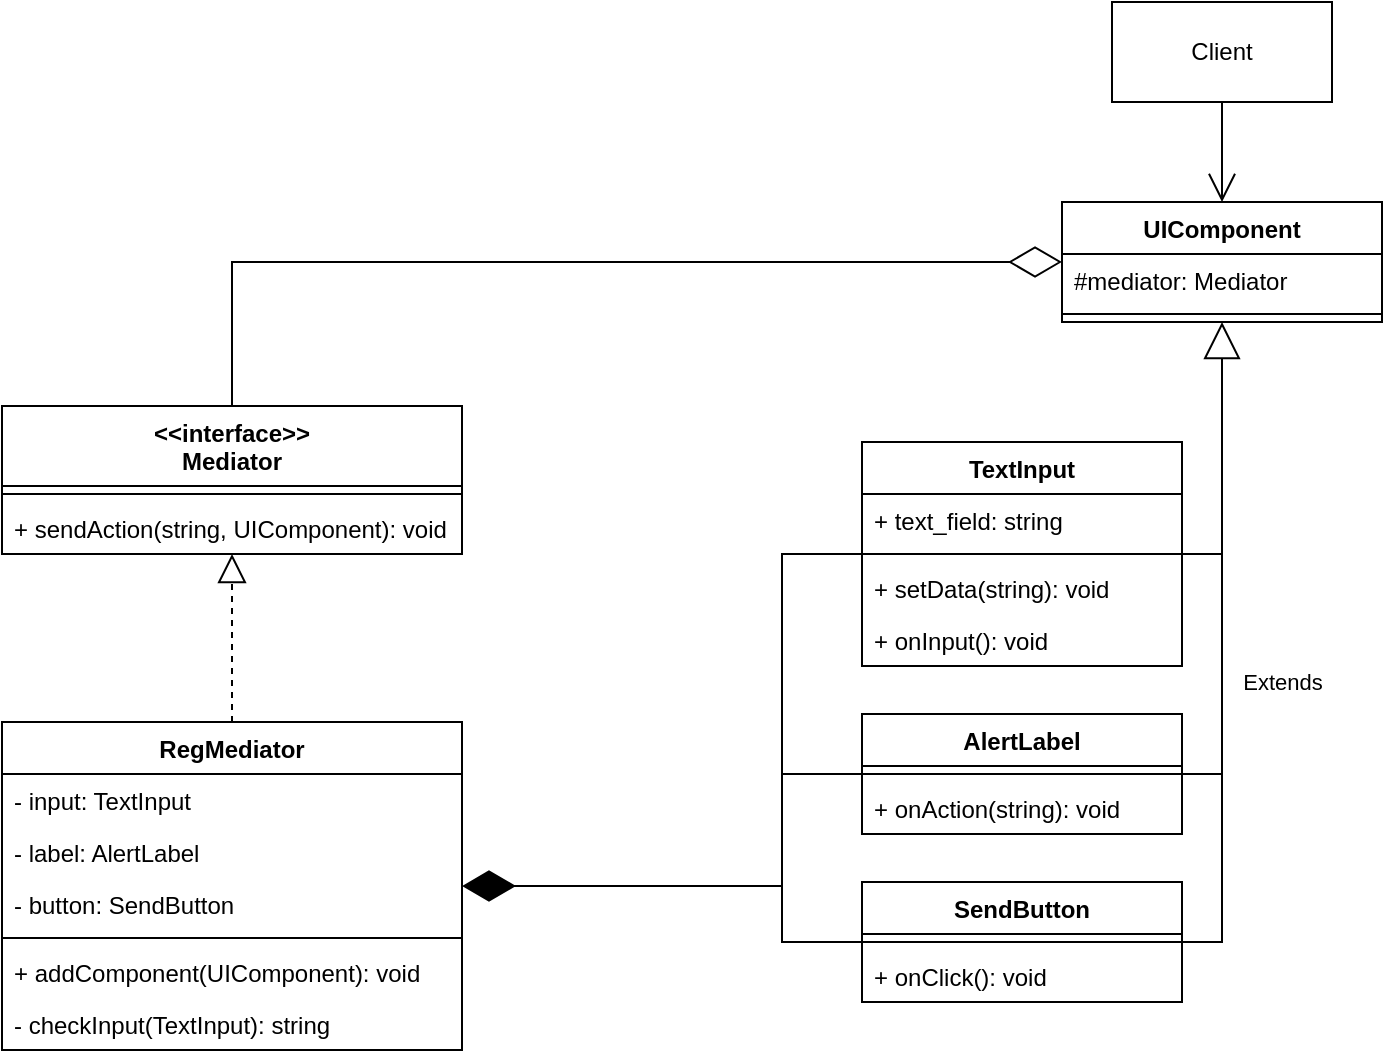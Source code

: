 <mxfile version="21.3.3" type="device">
  <diagram id="C5RBs43oDa-KdzZeNtuy" name="Page-1">
    <mxGraphModel dx="1050" dy="581" grid="1" gridSize="10" guides="1" tooltips="1" connect="1" arrows="1" fold="1" page="1" pageScale="1" pageWidth="827" pageHeight="1169" math="0" shadow="0">
      <root>
        <mxCell id="WIyWlLk6GJQsqaUBKTNV-0" />
        <mxCell id="WIyWlLk6GJQsqaUBKTNV-1" parent="WIyWlLk6GJQsqaUBKTNV-0" />
        <mxCell id="GQACmn0jV0vaVqxmoJ_N-4" value="Client" style="html=1;whiteSpace=wrap;" parent="WIyWlLk6GJQsqaUBKTNV-1" vertex="1">
          <mxGeometry x="685" y="40" width="110" height="50" as="geometry" />
        </mxCell>
        <mxCell id="rb7w-Ha4YxeDnHHOrzNe-0" value="&amp;lt;&amp;lt;interface&amp;gt;&amp;gt;&lt;br&gt;Mediator" style="swimlane;fontStyle=1;align=center;verticalAlign=top;childLayout=stackLayout;horizontal=1;startSize=40;horizontalStack=0;resizeParent=1;resizeParentMax=0;resizeLast=0;collapsible=1;marginBottom=0;whiteSpace=wrap;html=1;" vertex="1" parent="WIyWlLk6GJQsqaUBKTNV-1">
          <mxGeometry x="130" y="242" width="230" height="74" as="geometry" />
        </mxCell>
        <mxCell id="rb7w-Ha4YxeDnHHOrzNe-2" value="" style="line;strokeWidth=1;fillColor=none;align=left;verticalAlign=middle;spacingTop=-1;spacingLeft=3;spacingRight=3;rotatable=0;labelPosition=right;points=[];portConstraint=eastwest;strokeColor=inherit;" vertex="1" parent="rb7w-Ha4YxeDnHHOrzNe-0">
          <mxGeometry y="40" width="230" height="8" as="geometry" />
        </mxCell>
        <mxCell id="rb7w-Ha4YxeDnHHOrzNe-3" value="+ sendAction(string, UIComponent): void" style="text;strokeColor=none;fillColor=none;align=left;verticalAlign=top;spacingLeft=4;spacingRight=4;overflow=hidden;rotatable=0;points=[[0,0.5],[1,0.5]];portConstraint=eastwest;whiteSpace=wrap;html=1;" vertex="1" parent="rb7w-Ha4YxeDnHHOrzNe-0">
          <mxGeometry y="48" width="230" height="26" as="geometry" />
        </mxCell>
        <mxCell id="rb7w-Ha4YxeDnHHOrzNe-4" value="UIComponent" style="swimlane;fontStyle=1;align=center;verticalAlign=top;childLayout=stackLayout;horizontal=1;startSize=26;horizontalStack=0;resizeParent=1;resizeParentMax=0;resizeLast=0;collapsible=1;marginBottom=0;whiteSpace=wrap;html=1;" vertex="1" parent="WIyWlLk6GJQsqaUBKTNV-1">
          <mxGeometry x="660" y="140" width="160" height="60" as="geometry" />
        </mxCell>
        <mxCell id="rb7w-Ha4YxeDnHHOrzNe-5" value="#mediator: Mediator" style="text;strokeColor=none;fillColor=none;align=left;verticalAlign=top;spacingLeft=4;spacingRight=4;overflow=hidden;rotatable=0;points=[[0,0.5],[1,0.5]];portConstraint=eastwest;whiteSpace=wrap;html=1;" vertex="1" parent="rb7w-Ha4YxeDnHHOrzNe-4">
          <mxGeometry y="26" width="160" height="26" as="geometry" />
        </mxCell>
        <mxCell id="rb7w-Ha4YxeDnHHOrzNe-6" value="" style="line;strokeWidth=1;fillColor=none;align=left;verticalAlign=middle;spacingTop=-1;spacingLeft=3;spacingRight=3;rotatable=0;labelPosition=right;points=[];portConstraint=eastwest;strokeColor=inherit;" vertex="1" parent="rb7w-Ha4YxeDnHHOrzNe-4">
          <mxGeometry y="52" width="160" height="8" as="geometry" />
        </mxCell>
        <mxCell id="rb7w-Ha4YxeDnHHOrzNe-8" value="TextInput" style="swimlane;fontStyle=1;align=center;verticalAlign=top;childLayout=stackLayout;horizontal=1;startSize=26;horizontalStack=0;resizeParent=1;resizeParentMax=0;resizeLast=0;collapsible=1;marginBottom=0;whiteSpace=wrap;html=1;" vertex="1" parent="WIyWlLk6GJQsqaUBKTNV-1">
          <mxGeometry x="560" y="260" width="160" height="112" as="geometry" />
        </mxCell>
        <mxCell id="rb7w-Ha4YxeDnHHOrzNe-9" value="+ text_field: string" style="text;strokeColor=none;fillColor=none;align=left;verticalAlign=top;spacingLeft=4;spacingRight=4;overflow=hidden;rotatable=0;points=[[0,0.5],[1,0.5]];portConstraint=eastwest;whiteSpace=wrap;html=1;" vertex="1" parent="rb7w-Ha4YxeDnHHOrzNe-8">
          <mxGeometry y="26" width="160" height="26" as="geometry" />
        </mxCell>
        <mxCell id="rb7w-Ha4YxeDnHHOrzNe-10" value="" style="line;strokeWidth=1;fillColor=none;align=left;verticalAlign=middle;spacingTop=-1;spacingLeft=3;spacingRight=3;rotatable=0;labelPosition=right;points=[];portConstraint=eastwest;strokeColor=inherit;" vertex="1" parent="rb7w-Ha4YxeDnHHOrzNe-8">
          <mxGeometry y="52" width="160" height="8" as="geometry" />
        </mxCell>
        <mxCell id="rb7w-Ha4YxeDnHHOrzNe-11" value="+ setData(string): void" style="text;strokeColor=none;fillColor=none;align=left;verticalAlign=top;spacingLeft=4;spacingRight=4;overflow=hidden;rotatable=0;points=[[0,0.5],[1,0.5]];portConstraint=eastwest;whiteSpace=wrap;html=1;" vertex="1" parent="rb7w-Ha4YxeDnHHOrzNe-8">
          <mxGeometry y="60" width="160" height="26" as="geometry" />
        </mxCell>
        <mxCell id="rb7w-Ha4YxeDnHHOrzNe-12" value="+ onInput(): void" style="text;strokeColor=none;fillColor=none;align=left;verticalAlign=top;spacingLeft=4;spacingRight=4;overflow=hidden;rotatable=0;points=[[0,0.5],[1,0.5]];portConstraint=eastwest;whiteSpace=wrap;html=1;" vertex="1" parent="rb7w-Ha4YxeDnHHOrzNe-8">
          <mxGeometry y="86" width="160" height="26" as="geometry" />
        </mxCell>
        <mxCell id="rb7w-Ha4YxeDnHHOrzNe-13" value="AlertLabel" style="swimlane;fontStyle=1;align=center;verticalAlign=top;childLayout=stackLayout;horizontal=1;startSize=26;horizontalStack=0;resizeParent=1;resizeParentMax=0;resizeLast=0;collapsible=1;marginBottom=0;whiteSpace=wrap;html=1;" vertex="1" parent="WIyWlLk6GJQsqaUBKTNV-1">
          <mxGeometry x="560" y="396" width="160" height="60" as="geometry" />
        </mxCell>
        <mxCell id="rb7w-Ha4YxeDnHHOrzNe-15" value="" style="line;strokeWidth=1;fillColor=none;align=left;verticalAlign=middle;spacingTop=-1;spacingLeft=3;spacingRight=3;rotatable=0;labelPosition=right;points=[];portConstraint=eastwest;strokeColor=inherit;" vertex="1" parent="rb7w-Ha4YxeDnHHOrzNe-13">
          <mxGeometry y="26" width="160" height="8" as="geometry" />
        </mxCell>
        <mxCell id="rb7w-Ha4YxeDnHHOrzNe-16" value="+ onAction(string): void" style="text;strokeColor=none;fillColor=none;align=left;verticalAlign=top;spacingLeft=4;spacingRight=4;overflow=hidden;rotatable=0;points=[[0,0.5],[1,0.5]];portConstraint=eastwest;whiteSpace=wrap;html=1;" vertex="1" parent="rb7w-Ha4YxeDnHHOrzNe-13">
          <mxGeometry y="34" width="160" height="26" as="geometry" />
        </mxCell>
        <mxCell id="rb7w-Ha4YxeDnHHOrzNe-17" value="SendButton" style="swimlane;fontStyle=1;align=center;verticalAlign=top;childLayout=stackLayout;horizontal=1;startSize=26;horizontalStack=0;resizeParent=1;resizeParentMax=0;resizeLast=0;collapsible=1;marginBottom=0;whiteSpace=wrap;html=1;" vertex="1" parent="WIyWlLk6GJQsqaUBKTNV-1">
          <mxGeometry x="560" y="480" width="160" height="60" as="geometry" />
        </mxCell>
        <mxCell id="rb7w-Ha4YxeDnHHOrzNe-19" value="" style="line;strokeWidth=1;fillColor=none;align=left;verticalAlign=middle;spacingTop=-1;spacingLeft=3;spacingRight=3;rotatable=0;labelPosition=right;points=[];portConstraint=eastwest;strokeColor=inherit;" vertex="1" parent="rb7w-Ha4YxeDnHHOrzNe-17">
          <mxGeometry y="26" width="160" height="8" as="geometry" />
        </mxCell>
        <mxCell id="rb7w-Ha4YxeDnHHOrzNe-20" value="+ onClick(): void" style="text;strokeColor=none;fillColor=none;align=left;verticalAlign=top;spacingLeft=4;spacingRight=4;overflow=hidden;rotatable=0;points=[[0,0.5],[1,0.5]];portConstraint=eastwest;whiteSpace=wrap;html=1;" vertex="1" parent="rb7w-Ha4YxeDnHHOrzNe-17">
          <mxGeometry y="34" width="160" height="26" as="geometry" />
        </mxCell>
        <mxCell id="rb7w-Ha4YxeDnHHOrzNe-21" value="RegMediator" style="swimlane;fontStyle=1;align=center;verticalAlign=top;childLayout=stackLayout;horizontal=1;startSize=26;horizontalStack=0;resizeParent=1;resizeParentMax=0;resizeLast=0;collapsible=1;marginBottom=0;whiteSpace=wrap;html=1;" vertex="1" parent="WIyWlLk6GJQsqaUBKTNV-1">
          <mxGeometry x="130" y="400" width="230" height="164" as="geometry" />
        </mxCell>
        <mxCell id="rb7w-Ha4YxeDnHHOrzNe-22" value="- input: TextInput" style="text;strokeColor=none;fillColor=none;align=left;verticalAlign=top;spacingLeft=4;spacingRight=4;overflow=hidden;rotatable=0;points=[[0,0.5],[1,0.5]];portConstraint=eastwest;whiteSpace=wrap;html=1;" vertex="1" parent="rb7w-Ha4YxeDnHHOrzNe-21">
          <mxGeometry y="26" width="230" height="26" as="geometry" />
        </mxCell>
        <mxCell id="rb7w-Ha4YxeDnHHOrzNe-25" value="- label: AlertLabel" style="text;strokeColor=none;fillColor=none;align=left;verticalAlign=top;spacingLeft=4;spacingRight=4;overflow=hidden;rotatable=0;points=[[0,0.5],[1,0.5]];portConstraint=eastwest;whiteSpace=wrap;html=1;" vertex="1" parent="rb7w-Ha4YxeDnHHOrzNe-21">
          <mxGeometry y="52" width="230" height="26" as="geometry" />
        </mxCell>
        <mxCell id="rb7w-Ha4YxeDnHHOrzNe-26" value="- button: SendButton" style="text;strokeColor=none;fillColor=none;align=left;verticalAlign=top;spacingLeft=4;spacingRight=4;overflow=hidden;rotatable=0;points=[[0,0.5],[1,0.5]];portConstraint=eastwest;whiteSpace=wrap;html=1;" vertex="1" parent="rb7w-Ha4YxeDnHHOrzNe-21">
          <mxGeometry y="78" width="230" height="26" as="geometry" />
        </mxCell>
        <mxCell id="rb7w-Ha4YxeDnHHOrzNe-23" value="" style="line;strokeWidth=1;fillColor=none;align=left;verticalAlign=middle;spacingTop=-1;spacingLeft=3;spacingRight=3;rotatable=0;labelPosition=right;points=[];portConstraint=eastwest;strokeColor=inherit;" vertex="1" parent="rb7w-Ha4YxeDnHHOrzNe-21">
          <mxGeometry y="104" width="230" height="8" as="geometry" />
        </mxCell>
        <mxCell id="rb7w-Ha4YxeDnHHOrzNe-24" value="+ addComponent(UIComponent): void" style="text;strokeColor=none;fillColor=none;align=left;verticalAlign=top;spacingLeft=4;spacingRight=4;overflow=hidden;rotatable=0;points=[[0,0.5],[1,0.5]];portConstraint=eastwest;whiteSpace=wrap;html=1;" vertex="1" parent="rb7w-Ha4YxeDnHHOrzNe-21">
          <mxGeometry y="112" width="230" height="26" as="geometry" />
        </mxCell>
        <mxCell id="rb7w-Ha4YxeDnHHOrzNe-27" value="- checkInput(TextInput): string" style="text;strokeColor=none;fillColor=none;align=left;verticalAlign=top;spacingLeft=4;spacingRight=4;overflow=hidden;rotatable=0;points=[[0,0.5],[1,0.5]];portConstraint=eastwest;whiteSpace=wrap;html=1;" vertex="1" parent="rb7w-Ha4YxeDnHHOrzNe-21">
          <mxGeometry y="138" width="230" height="26" as="geometry" />
        </mxCell>
        <mxCell id="rb7w-Ha4YxeDnHHOrzNe-29" value="" style="endArrow=diamondThin;endFill=1;endSize=24;html=1;rounded=0;" edge="1" parent="WIyWlLk6GJQsqaUBKTNV-1" source="rb7w-Ha4YxeDnHHOrzNe-8" target="rb7w-Ha4YxeDnHHOrzNe-21">
          <mxGeometry width="160" relative="1" as="geometry">
            <mxPoint x="600" y="482" as="sourcePoint" />
            <mxPoint x="580" y="470" as="targetPoint" />
            <Array as="points">
              <mxPoint x="520" y="316" />
              <mxPoint x="520" y="482" />
            </Array>
          </mxGeometry>
        </mxCell>
        <mxCell id="rb7w-Ha4YxeDnHHOrzNe-30" value="" style="endArrow=none;html=1;rounded=0;" edge="1" parent="WIyWlLk6GJQsqaUBKTNV-1" target="rb7w-Ha4YxeDnHHOrzNe-17">
          <mxGeometry width="50" height="50" relative="1" as="geometry">
            <mxPoint x="520" y="480" as="sourcePoint" />
            <mxPoint x="450" y="600" as="targetPoint" />
            <Array as="points">
              <mxPoint x="520" y="510" />
            </Array>
          </mxGeometry>
        </mxCell>
        <mxCell id="rb7w-Ha4YxeDnHHOrzNe-31" value="" style="endArrow=none;html=1;rounded=0;" edge="1" parent="WIyWlLk6GJQsqaUBKTNV-1" target="rb7w-Ha4YxeDnHHOrzNe-13">
          <mxGeometry width="50" height="50" relative="1" as="geometry">
            <mxPoint x="520" y="426" as="sourcePoint" />
            <mxPoint x="490" y="390" as="targetPoint" />
          </mxGeometry>
        </mxCell>
        <mxCell id="rb7w-Ha4YxeDnHHOrzNe-32" value="" style="endArrow=block;dashed=1;endFill=0;endSize=12;html=1;rounded=0;" edge="1" parent="WIyWlLk6GJQsqaUBKTNV-1" source="rb7w-Ha4YxeDnHHOrzNe-21" target="rb7w-Ha4YxeDnHHOrzNe-0">
          <mxGeometry width="160" relative="1" as="geometry">
            <mxPoint x="260" y="590" as="sourcePoint" />
            <mxPoint x="420" y="590" as="targetPoint" />
          </mxGeometry>
        </mxCell>
        <mxCell id="rb7w-Ha4YxeDnHHOrzNe-33" value="Extends" style="endArrow=block;endSize=16;endFill=0;html=1;rounded=0;" edge="1" parent="WIyWlLk6GJQsqaUBKTNV-1" source="rb7w-Ha4YxeDnHHOrzNe-17" target="rb7w-Ha4YxeDnHHOrzNe-4">
          <mxGeometry x="-0.091" y="-30" width="160" relative="1" as="geometry">
            <mxPoint x="740" y="530" as="sourcePoint" />
            <mxPoint x="620" y="640" as="targetPoint" />
            <Array as="points">
              <mxPoint x="740" y="510" />
            </Array>
            <mxPoint as="offset" />
          </mxGeometry>
        </mxCell>
        <mxCell id="rb7w-Ha4YxeDnHHOrzNe-34" value="" style="endArrow=none;html=1;rounded=0;" edge="1" parent="WIyWlLk6GJQsqaUBKTNV-1" target="rb7w-Ha4YxeDnHHOrzNe-8">
          <mxGeometry width="50" height="50" relative="1" as="geometry">
            <mxPoint x="740" y="316" as="sourcePoint" />
            <mxPoint x="650" y="600" as="targetPoint" />
          </mxGeometry>
        </mxCell>
        <mxCell id="rb7w-Ha4YxeDnHHOrzNe-35" value="" style="endArrow=none;html=1;rounded=0;" edge="1" parent="WIyWlLk6GJQsqaUBKTNV-1" target="rb7w-Ha4YxeDnHHOrzNe-13">
          <mxGeometry width="50" height="50" relative="1" as="geometry">
            <mxPoint x="740" y="426" as="sourcePoint" />
            <mxPoint x="650" y="600" as="targetPoint" />
          </mxGeometry>
        </mxCell>
        <mxCell id="rb7w-Ha4YxeDnHHOrzNe-36" value="" style="endArrow=diamondThin;endFill=0;endSize=24;html=1;rounded=0;" edge="1" parent="WIyWlLk6GJQsqaUBKTNV-1" source="rb7w-Ha4YxeDnHHOrzNe-0" target="rb7w-Ha4YxeDnHHOrzNe-4">
          <mxGeometry width="160" relative="1" as="geometry">
            <mxPoint x="310" y="170" as="sourcePoint" />
            <mxPoint x="470" y="170" as="targetPoint" />
            <Array as="points">
              <mxPoint x="245" y="170" />
            </Array>
          </mxGeometry>
        </mxCell>
        <mxCell id="rb7w-Ha4YxeDnHHOrzNe-39" value="" style="endArrow=open;endFill=1;endSize=12;html=1;rounded=0;" edge="1" parent="WIyWlLk6GJQsqaUBKTNV-1" source="GQACmn0jV0vaVqxmoJ_N-4" target="rb7w-Ha4YxeDnHHOrzNe-4">
          <mxGeometry width="160" relative="1" as="geometry">
            <mxPoint x="430" y="100" as="sourcePoint" />
            <mxPoint x="590" y="100" as="targetPoint" />
          </mxGeometry>
        </mxCell>
      </root>
    </mxGraphModel>
  </diagram>
</mxfile>
